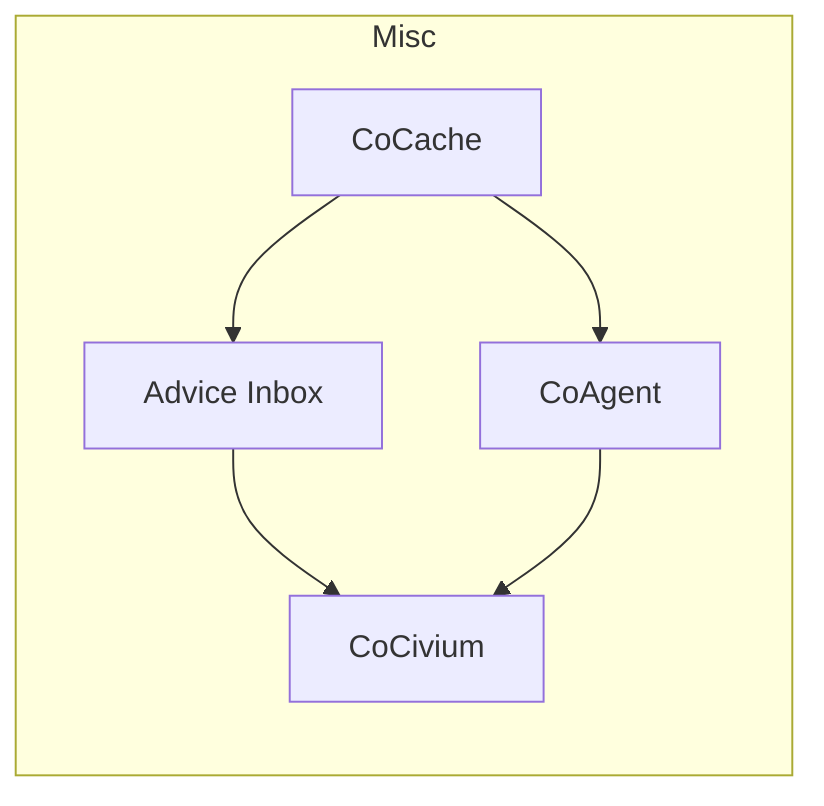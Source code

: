 flowchart LR
  subgraph Misc
    CoCivium["CoCivium"]
    CoCache["CoCache"]
    CoAgent["CoAgent"]
    AdviceInbox["Advice Inbox"]
  end
  CoCache --> AdviceInbox
  AdviceInbox --> CoCivium
  CoCache --> CoAgent
  CoAgent --> CoCivium